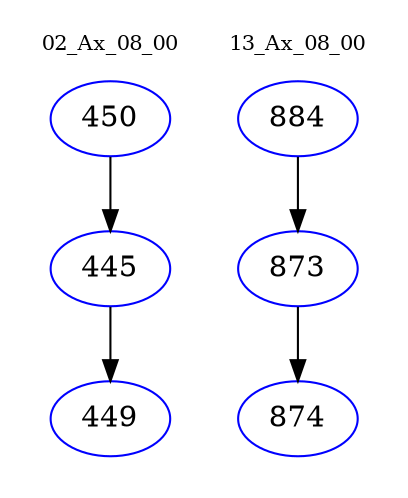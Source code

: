 digraph{
subgraph cluster_0 {
color = white
label = "02_Ax_08_00";
fontsize=10;
T0_450 [label="450", color="blue"]
T0_450 -> T0_445 [color="black"]
T0_445 [label="445", color="blue"]
T0_445 -> T0_449 [color="black"]
T0_449 [label="449", color="blue"]
}
subgraph cluster_1 {
color = white
label = "13_Ax_08_00";
fontsize=10;
T1_884 [label="884", color="blue"]
T1_884 -> T1_873 [color="black"]
T1_873 [label="873", color="blue"]
T1_873 -> T1_874 [color="black"]
T1_874 [label="874", color="blue"]
}
}
